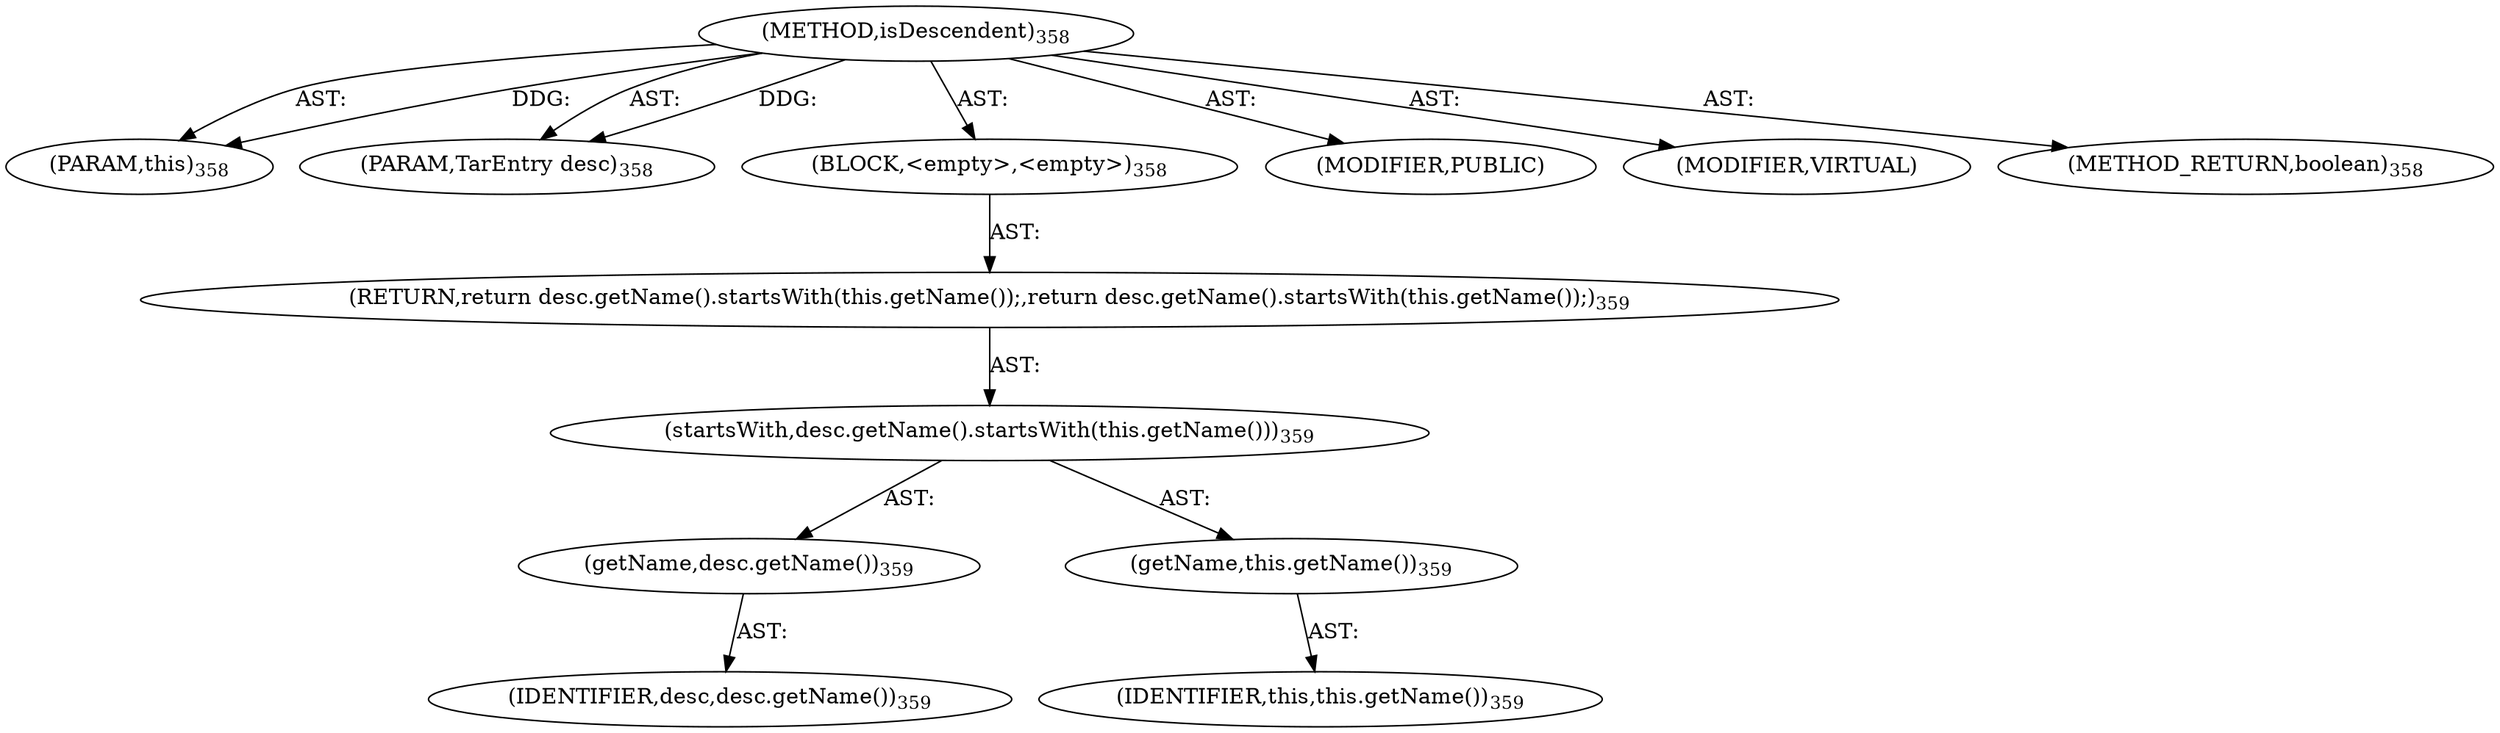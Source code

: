 digraph "isDescendent" {  
"111669149704" [label = <(METHOD,isDescendent)<SUB>358</SUB>> ]
"115964116995" [label = <(PARAM,this)<SUB>358</SUB>> ]
"115964117033" [label = <(PARAM,TarEntry desc)<SUB>358</SUB>> ]
"25769803798" [label = <(BLOCK,&lt;empty&gt;,&lt;empty&gt;)<SUB>358</SUB>> ]
"146028888068" [label = <(RETURN,return desc.getName().startsWith(this.getName());,return desc.getName().startsWith(this.getName());)<SUB>359</SUB>> ]
"30064771270" [label = <(startsWith,desc.getName().startsWith(this.getName()))<SUB>359</SUB>> ]
"30064771271" [label = <(getName,desc.getName())<SUB>359</SUB>> ]
"68719476917" [label = <(IDENTIFIER,desc,desc.getName())<SUB>359</SUB>> ]
"30064771272" [label = <(getName,this.getName())<SUB>359</SUB>> ]
"68719476740" [label = <(IDENTIFIER,this,this.getName())<SUB>359</SUB>> ]
"133143986215" [label = <(MODIFIER,PUBLIC)> ]
"133143986216" [label = <(MODIFIER,VIRTUAL)> ]
"128849018888" [label = <(METHOD_RETURN,boolean)<SUB>358</SUB>> ]
  "111669149704" -> "115964116995"  [ label = "AST: "] 
  "111669149704" -> "115964117033"  [ label = "AST: "] 
  "111669149704" -> "25769803798"  [ label = "AST: "] 
  "111669149704" -> "133143986215"  [ label = "AST: "] 
  "111669149704" -> "133143986216"  [ label = "AST: "] 
  "111669149704" -> "128849018888"  [ label = "AST: "] 
  "25769803798" -> "146028888068"  [ label = "AST: "] 
  "146028888068" -> "30064771270"  [ label = "AST: "] 
  "30064771270" -> "30064771271"  [ label = "AST: "] 
  "30064771270" -> "30064771272"  [ label = "AST: "] 
  "30064771271" -> "68719476917"  [ label = "AST: "] 
  "30064771272" -> "68719476740"  [ label = "AST: "] 
  "111669149704" -> "115964116995"  [ label = "DDG: "] 
  "111669149704" -> "115964117033"  [ label = "DDG: "] 
}
